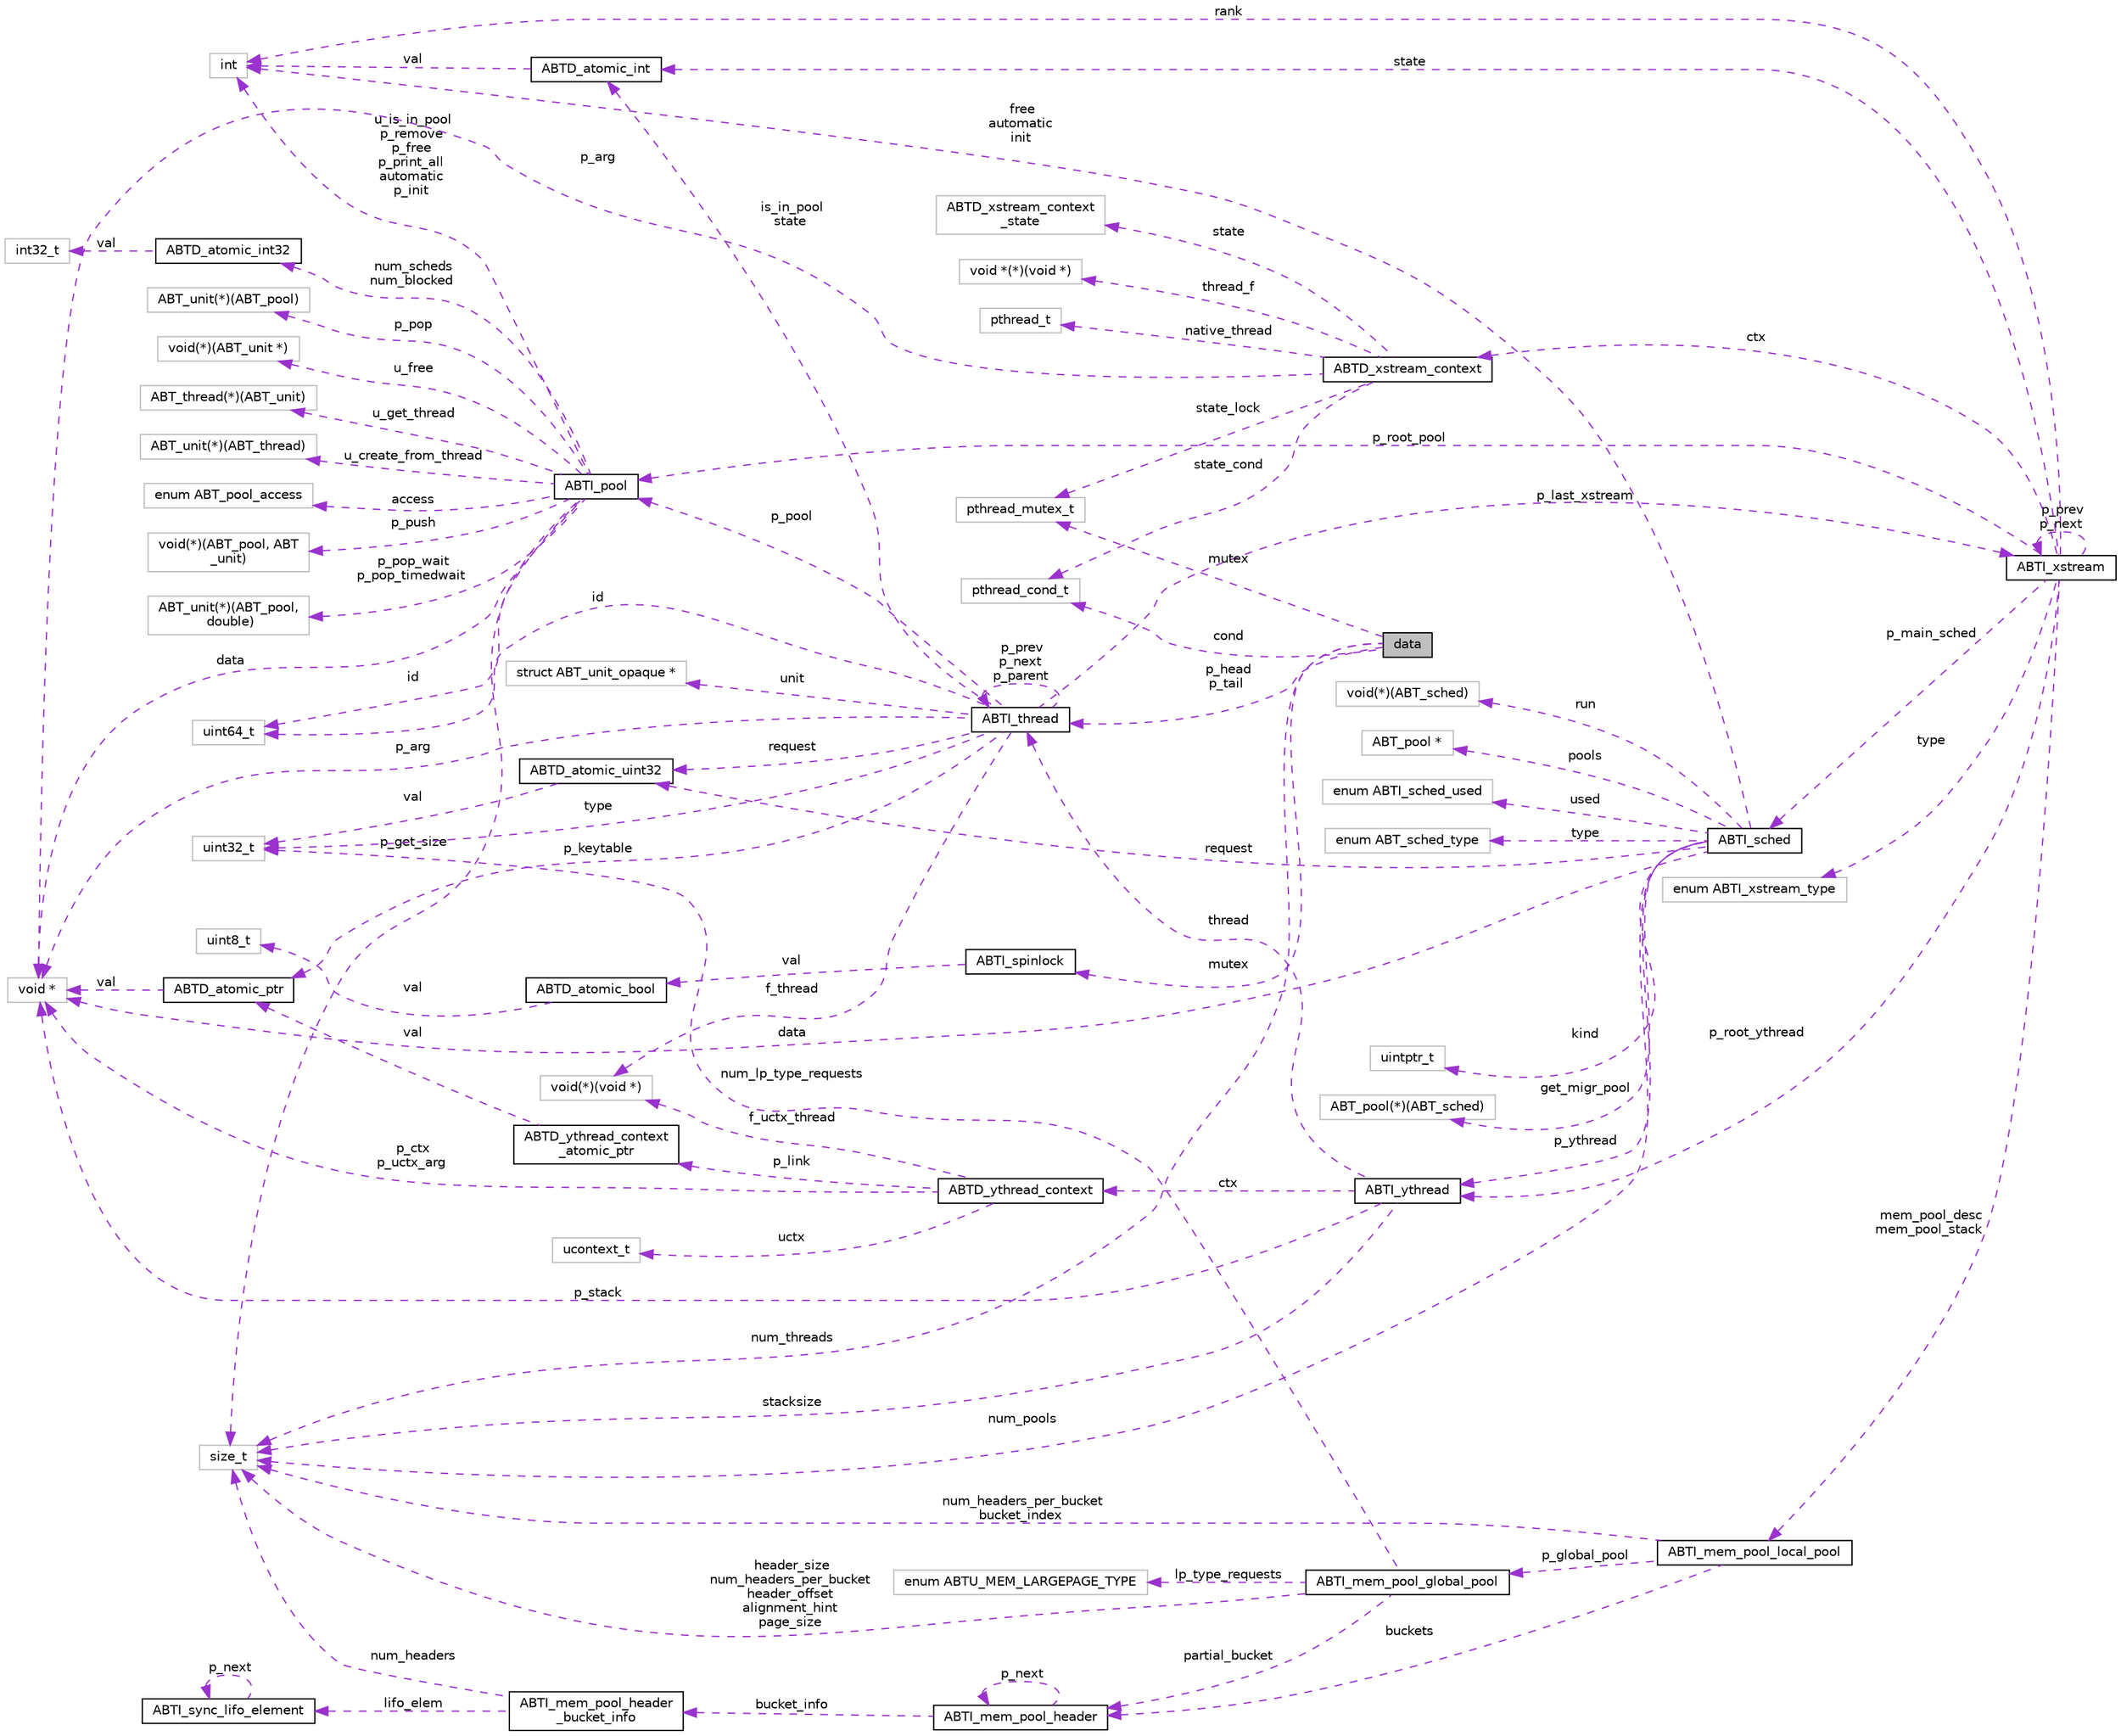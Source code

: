 digraph "data"
{
 // LATEX_PDF_SIZE
  edge [fontname="Helvetica",fontsize="10",labelfontname="Helvetica",labelfontsize="10"];
  node [fontname="Helvetica",fontsize="10",shape=record];
  rankdir="LR";
  Node1 [label="data",height=0.2,width=0.4,color="black", fillcolor="grey75", style="filled", fontcolor="black",tooltip=" "];
  Node2 -> Node1 [dir="back",color="darkorchid3",fontsize="10",style="dashed",label=" mutex" ,fontname="Helvetica"];
  Node2 [label="ABTI_spinlock",height=0.2,width=0.4,color="black", fillcolor="white", style="filled",URL="$dc/d81/structABTI__spinlock.html",tooltip=" "];
  Node3 -> Node2 [dir="back",color="darkorchid3",fontsize="10",style="dashed",label=" val" ,fontname="Helvetica"];
  Node3 [label="ABTD_atomic_bool",height=0.2,width=0.4,color="black", fillcolor="white", style="filled",URL="$df/d2c/structABTD__atomic__bool.html",tooltip=" "];
  Node4 -> Node3 [dir="back",color="darkorchid3",fontsize="10",style="dashed",label=" val" ,fontname="Helvetica"];
  Node4 [label="uint8_t",height=0.2,width=0.4,color="grey75", fillcolor="white", style="filled",tooltip=" "];
  Node5 -> Node1 [dir="back",color="darkorchid3",fontsize="10",style="dashed",label=" p_head\np_tail" ,fontname="Helvetica"];
  Node5 [label="ABTI_thread",height=0.2,width=0.4,color="black", fillcolor="white", style="filled",URL="$d3/d55/structABTI__thread.html",tooltip=" "];
  Node6 -> Node5 [dir="back",color="darkorchid3",fontsize="10",style="dashed",label=" f_thread" ,fontname="Helvetica"];
  Node6 [label="void(*)(void *)",height=0.2,width=0.4,color="grey75", fillcolor="white", style="filled",tooltip=" "];
  Node7 -> Node5 [dir="back",color="darkorchid3",fontsize="10",style="dashed",label=" id" ,fontname="Helvetica"];
  Node7 [label="uint64_t",height=0.2,width=0.4,color="grey75", fillcolor="white", style="filled",tooltip=" "];
  Node5 -> Node5 [dir="back",color="darkorchid3",fontsize="10",style="dashed",label=" p_prev\np_next\np_parent" ,fontname="Helvetica"];
  Node8 -> Node5 [dir="back",color="darkorchid3",fontsize="10",style="dashed",label=" p_pool" ,fontname="Helvetica"];
  Node8 [label="ABTI_pool",height=0.2,width=0.4,color="black", fillcolor="white", style="filled",URL="$df/d65/structABTI__pool.html",tooltip=" "];
  Node9 -> Node8 [dir="back",color="darkorchid3",fontsize="10",style="dashed",label=" u_free" ,fontname="Helvetica"];
  Node9 [label="void(*)(ABT_unit *)",height=0.2,width=0.4,color="grey75", fillcolor="white", style="filled",tooltip=" "];
  Node10 -> Node8 [dir="back",color="darkorchid3",fontsize="10",style="dashed",label=" u_get_thread" ,fontname="Helvetica"];
  Node10 [label="ABT_thread(*)(ABT_unit)",height=0.2,width=0.4,color="grey75", fillcolor="white", style="filled",tooltip=" "];
  Node11 -> Node8 [dir="back",color="darkorchid3",fontsize="10",style="dashed",label=" u_create_from_thread" ,fontname="Helvetica"];
  Node11 [label="ABT_unit(*)(ABT_thread)",height=0.2,width=0.4,color="grey75", fillcolor="white", style="filled",tooltip=" "];
  Node7 -> Node8 [dir="back",color="darkorchid3",fontsize="10",style="dashed",label=" id" ,fontname="Helvetica"];
  Node12 -> Node8 [dir="back",color="darkorchid3",fontsize="10",style="dashed",label=" access" ,fontname="Helvetica"];
  Node12 [label="enum ABT_pool_access",height=0.2,width=0.4,color="grey75", fillcolor="white", style="filled",tooltip=" "];
  Node13 -> Node8 [dir="back",color="darkorchid3",fontsize="10",style="dashed",label=" p_push" ,fontname="Helvetica"];
  Node13 [label="void(*)(ABT_pool, ABT\l_unit)",height=0.2,width=0.4,color="grey75", fillcolor="white", style="filled",tooltip=" "];
  Node14 -> Node8 [dir="back",color="darkorchid3",fontsize="10",style="dashed",label=" p_get_size" ,fontname="Helvetica"];
  Node14 [label="size_t",height=0.2,width=0.4,color="grey75", fillcolor="white", style="filled",tooltip=" "];
  Node15 -> Node8 [dir="back",color="darkorchid3",fontsize="10",style="dashed",label=" p_pop_wait\np_pop_timedwait" ,fontname="Helvetica"];
  Node15 [label="ABT_unit(*)(ABT_pool,\l double)",height=0.2,width=0.4,color="grey75", fillcolor="white", style="filled",tooltip=" "];
  Node16 -> Node8 [dir="back",color="darkorchid3",fontsize="10",style="dashed",label=" u_is_in_pool\np_remove\np_free\np_print_all\nautomatic\np_init" ,fontname="Helvetica"];
  Node16 [label="int",height=0.2,width=0.4,color="grey75", fillcolor="white", style="filled",tooltip=" "];
  Node17 -> Node8 [dir="back",color="darkorchid3",fontsize="10",style="dashed",label=" num_scheds\nnum_blocked" ,fontname="Helvetica"];
  Node17 [label="ABTD_atomic_int32",height=0.2,width=0.4,color="black", fillcolor="white", style="filled",URL="$db/d9a/structABTD__atomic__int32.html",tooltip=" "];
  Node18 -> Node17 [dir="back",color="darkorchid3",fontsize="10",style="dashed",label=" val" ,fontname="Helvetica"];
  Node18 [label="int32_t",height=0.2,width=0.4,color="grey75", fillcolor="white", style="filled",tooltip=" "];
  Node19 -> Node8 [dir="back",color="darkorchid3",fontsize="10",style="dashed",label=" p_pop" ,fontname="Helvetica"];
  Node19 [label="ABT_unit(*)(ABT_pool)",height=0.2,width=0.4,color="grey75", fillcolor="white", style="filled",tooltip=" "];
  Node20 -> Node8 [dir="back",color="darkorchid3",fontsize="10",style="dashed",label=" data" ,fontname="Helvetica"];
  Node20 [label="void *",height=0.2,width=0.4,color="grey75", fillcolor="white", style="filled",tooltip=" "];
  Node21 -> Node5 [dir="back",color="darkorchid3",fontsize="10",style="dashed",label=" p_last_xstream" ,fontname="Helvetica"];
  Node21 [label="ABTI_xstream",height=0.2,width=0.4,color="black", fillcolor="white", style="filled",URL="$dc/d3f/structABTI__xstream.html",tooltip=" "];
  Node22 -> Node21 [dir="back",color="darkorchid3",fontsize="10",style="dashed",label=" ctx" ,fontname="Helvetica"];
  Node22 [label="ABTD_xstream_context",height=0.2,width=0.4,color="black", fillcolor="white", style="filled",URL="$df/dec/structABTD__xstream__context.html",tooltip=" "];
  Node23 -> Node22 [dir="back",color="darkorchid3",fontsize="10",style="dashed",label=" state" ,fontname="Helvetica"];
  Node23 [label="ABTD_xstream_context\l_state",height=0.2,width=0.4,color="grey75", fillcolor="white", style="filled",tooltip=" "];
  Node24 -> Node22 [dir="back",color="darkorchid3",fontsize="10",style="dashed",label=" thread_f" ,fontname="Helvetica"];
  Node24 [label="void *(*)(void *)",height=0.2,width=0.4,color="grey75", fillcolor="white", style="filled",tooltip=" "];
  Node25 -> Node22 [dir="back",color="darkorchid3",fontsize="10",style="dashed",label=" state_lock" ,fontname="Helvetica"];
  Node25 [label="pthread_mutex_t",height=0.2,width=0.4,color="grey75", fillcolor="white", style="filled",tooltip=" "];
  Node26 -> Node22 [dir="back",color="darkorchid3",fontsize="10",style="dashed",label=" native_thread" ,fontname="Helvetica"];
  Node26 [label="pthread_t",height=0.2,width=0.4,color="grey75", fillcolor="white", style="filled",tooltip=" "];
  Node27 -> Node22 [dir="back",color="darkorchid3",fontsize="10",style="dashed",label=" state_cond" ,fontname="Helvetica"];
  Node27 [label="pthread_cond_t",height=0.2,width=0.4,color="grey75", fillcolor="white", style="filled",tooltip=" "];
  Node20 -> Node22 [dir="back",color="darkorchid3",fontsize="10",style="dashed",label=" p_arg" ,fontname="Helvetica"];
  Node28 -> Node21 [dir="back",color="darkorchid3",fontsize="10",style="dashed",label=" p_main_sched" ,fontname="Helvetica"];
  Node28 [label="ABTI_sched",height=0.2,width=0.4,color="black", fillcolor="white", style="filled",URL="$d0/dd5/structABTI__sched.html",tooltip=" "];
  Node29 -> Node28 [dir="back",color="darkorchid3",fontsize="10",style="dashed",label=" get_migr_pool" ,fontname="Helvetica"];
  Node29 [label="ABT_pool(*)(ABT_sched)",height=0.2,width=0.4,color="grey75", fillcolor="white", style="filled",tooltip=" "];
  Node30 -> Node28 [dir="back",color="darkorchid3",fontsize="10",style="dashed",label=" p_ythread" ,fontname="Helvetica"];
  Node30 [label="ABTI_ythread",height=0.2,width=0.4,color="black", fillcolor="white", style="filled",URL="$d5/d5f/structABTI__ythread.html",tooltip=" "];
  Node5 -> Node30 [dir="back",color="darkorchid3",fontsize="10",style="dashed",label=" thread" ,fontname="Helvetica"];
  Node14 -> Node30 [dir="back",color="darkorchid3",fontsize="10",style="dashed",label=" stacksize" ,fontname="Helvetica"];
  Node31 -> Node30 [dir="back",color="darkorchid3",fontsize="10",style="dashed",label=" ctx" ,fontname="Helvetica"];
  Node31 [label="ABTD_ythread_context",height=0.2,width=0.4,color="black", fillcolor="white", style="filled",URL="$d8/df3/structABTD__ythread__context.html",tooltip=" "];
  Node6 -> Node31 [dir="back",color="darkorchid3",fontsize="10",style="dashed",label=" f_uctx_thread" ,fontname="Helvetica"];
  Node32 -> Node31 [dir="back",color="darkorchid3",fontsize="10",style="dashed",label=" uctx" ,fontname="Helvetica"];
  Node32 [label="ucontext_t",height=0.2,width=0.4,color="grey75", fillcolor="white", style="filled",tooltip=" "];
  Node33 -> Node31 [dir="back",color="darkorchid3",fontsize="10",style="dashed",label=" p_link" ,fontname="Helvetica"];
  Node33 [label="ABTD_ythread_context\l_atomic_ptr",height=0.2,width=0.4,color="black", fillcolor="white", style="filled",URL="$d6/dfc/structABTD__ythread__context__atomic__ptr.html",tooltip=" "];
  Node34 -> Node33 [dir="back",color="darkorchid3",fontsize="10",style="dashed",label=" val" ,fontname="Helvetica"];
  Node34 [label="ABTD_atomic_ptr",height=0.2,width=0.4,color="black", fillcolor="white", style="filled",URL="$df/d5b/structABTD__atomic__ptr.html",tooltip=" "];
  Node20 -> Node34 [dir="back",color="darkorchid3",fontsize="10",style="dashed",label=" val" ,fontname="Helvetica"];
  Node20 -> Node31 [dir="back",color="darkorchid3",fontsize="10",style="dashed",label=" p_ctx\np_uctx_arg" ,fontname="Helvetica"];
  Node20 -> Node30 [dir="back",color="darkorchid3",fontsize="10",style="dashed",label=" p_stack" ,fontname="Helvetica"];
  Node14 -> Node28 [dir="back",color="darkorchid3",fontsize="10",style="dashed",label=" num_pools" ,fontname="Helvetica"];
  Node16 -> Node28 [dir="back",color="darkorchid3",fontsize="10",style="dashed",label=" free\nautomatic\ninit" ,fontname="Helvetica"];
  Node35 -> Node28 [dir="back",color="darkorchid3",fontsize="10",style="dashed",label=" run" ,fontname="Helvetica"];
  Node35 [label="void(*)(ABT_sched)",height=0.2,width=0.4,color="grey75", fillcolor="white", style="filled",tooltip=" "];
  Node36 -> Node28 [dir="back",color="darkorchid3",fontsize="10",style="dashed",label=" pools" ,fontname="Helvetica"];
  Node36 [label="ABT_pool *",height=0.2,width=0.4,color="grey75", fillcolor="white", style="filled",tooltip=" "];
  Node37 -> Node28 [dir="back",color="darkorchid3",fontsize="10",style="dashed",label=" request" ,fontname="Helvetica"];
  Node37 [label="ABTD_atomic_uint32",height=0.2,width=0.4,color="black", fillcolor="white", style="filled",URL="$db/df7/structABTD__atomic__uint32.html",tooltip=" "];
  Node38 -> Node37 [dir="back",color="darkorchid3",fontsize="10",style="dashed",label=" val" ,fontname="Helvetica"];
  Node38 [label="uint32_t",height=0.2,width=0.4,color="grey75", fillcolor="white", style="filled",tooltip=" "];
  Node39 -> Node28 [dir="back",color="darkorchid3",fontsize="10",style="dashed",label=" used" ,fontname="Helvetica"];
  Node39 [label="enum ABTI_sched_used",height=0.2,width=0.4,color="grey75", fillcolor="white", style="filled",tooltip=" "];
  Node20 -> Node28 [dir="back",color="darkorchid3",fontsize="10",style="dashed",label=" data" ,fontname="Helvetica"];
  Node40 -> Node28 [dir="back",color="darkorchid3",fontsize="10",style="dashed",label=" type" ,fontname="Helvetica"];
  Node40 [label="enum ABT_sched_type",height=0.2,width=0.4,color="grey75", fillcolor="white", style="filled",tooltip=" "];
  Node41 -> Node28 [dir="back",color="darkorchid3",fontsize="10",style="dashed",label=" kind" ,fontname="Helvetica"];
  Node41 [label="uintptr_t",height=0.2,width=0.4,color="grey75", fillcolor="white", style="filled",tooltip=" "];
  Node30 -> Node21 [dir="back",color="darkorchid3",fontsize="10",style="dashed",label=" p_root_ythread" ,fontname="Helvetica"];
  Node8 -> Node21 [dir="back",color="darkorchid3",fontsize="10",style="dashed",label=" p_root_pool" ,fontname="Helvetica"];
  Node42 -> Node21 [dir="back",color="darkorchid3",fontsize="10",style="dashed",label=" type" ,fontname="Helvetica"];
  Node42 [label="enum ABTI_xstream_type",height=0.2,width=0.4,color="grey75", fillcolor="white", style="filled",tooltip=" "];
  Node21 -> Node21 [dir="back",color="darkorchid3",fontsize="10",style="dashed",label=" p_prev\np_next" ,fontname="Helvetica"];
  Node43 -> Node21 [dir="back",color="darkorchid3",fontsize="10",style="dashed",label=" state" ,fontname="Helvetica"];
  Node43 [label="ABTD_atomic_int",height=0.2,width=0.4,color="black", fillcolor="white", style="filled",URL="$d5/df5/structABTD__atomic__int.html",tooltip=" "];
  Node16 -> Node43 [dir="back",color="darkorchid3",fontsize="10",style="dashed",label=" val" ,fontname="Helvetica"];
  Node16 -> Node21 [dir="back",color="darkorchid3",fontsize="10",style="dashed",label=" rank" ,fontname="Helvetica"];
  Node44 -> Node21 [dir="back",color="darkorchid3",fontsize="10",style="dashed",label=" mem_pool_desc\nmem_pool_stack" ,fontname="Helvetica"];
  Node44 [label="ABTI_mem_pool_local_pool",height=0.2,width=0.4,color="black", fillcolor="white", style="filled",URL="$d6/d69/structABTI__mem__pool__local__pool.html",tooltip=" "];
  Node14 -> Node44 [dir="back",color="darkorchid3",fontsize="10",style="dashed",label=" num_headers_per_bucket\nbucket_index" ,fontname="Helvetica"];
  Node45 -> Node44 [dir="back",color="darkorchid3",fontsize="10",style="dashed",label=" buckets" ,fontname="Helvetica"];
  Node45 [label="ABTI_mem_pool_header",height=0.2,width=0.4,color="black", fillcolor="white", style="filled",URL="$de/d24/structABTI__mem__pool__header.html",tooltip=" "];
  Node46 -> Node45 [dir="back",color="darkorchid3",fontsize="10",style="dashed",label=" bucket_info" ,fontname="Helvetica"];
  Node46 [label="ABTI_mem_pool_header\l_bucket_info",height=0.2,width=0.4,color="black", fillcolor="white", style="filled",URL="$d5/d6c/unionABTI__mem__pool__header__bucket__info.html",tooltip=" "];
  Node47 -> Node46 [dir="back",color="darkorchid3",fontsize="10",style="dashed",label=" lifo_elem" ,fontname="Helvetica"];
  Node47 [label="ABTI_sync_lifo_element",height=0.2,width=0.4,color="black", fillcolor="white", style="filled",URL="$de/d30/structABTI__sync__lifo__element.html",tooltip=" "];
  Node47 -> Node47 [dir="back",color="darkorchid3",fontsize="10",style="dashed",label=" p_next" ,fontname="Helvetica"];
  Node14 -> Node46 [dir="back",color="darkorchid3",fontsize="10",style="dashed",label=" num_headers" ,fontname="Helvetica"];
  Node45 -> Node45 [dir="back",color="darkorchid3",fontsize="10",style="dashed",label=" p_next" ,fontname="Helvetica"];
  Node48 -> Node44 [dir="back",color="darkorchid3",fontsize="10",style="dashed",label=" p_global_pool" ,fontname="Helvetica"];
  Node48 [label="ABTI_mem_pool_global_pool",height=0.2,width=0.4,color="black", fillcolor="white", style="filled",URL="$d7/de4/structABTI__mem__pool__global__pool.html",tooltip=" "];
  Node14 -> Node48 [dir="back",color="darkorchid3",fontsize="10",style="dashed",label=" header_size\nnum_headers_per_bucket\nheader_offset\nalignment_hint\npage_size" ,fontname="Helvetica"];
  Node38 -> Node48 [dir="back",color="darkorchid3",fontsize="10",style="dashed",label=" num_lp_type_requests" ,fontname="Helvetica"];
  Node45 -> Node48 [dir="back",color="darkorchid3",fontsize="10",style="dashed",label=" partial_bucket" ,fontname="Helvetica"];
  Node49 -> Node48 [dir="back",color="darkorchid3",fontsize="10",style="dashed",label=" lp_type_requests" ,fontname="Helvetica"];
  Node49 [label="enum ABTU_MEM_LARGEPAGE_TYPE",height=0.2,width=0.4,color="grey75", fillcolor="white", style="filled",tooltip=" "];
  Node38 -> Node5 [dir="back",color="darkorchid3",fontsize="10",style="dashed",label=" type" ,fontname="Helvetica"];
  Node43 -> Node5 [dir="back",color="darkorchid3",fontsize="10",style="dashed",label=" is_in_pool\nstate" ,fontname="Helvetica"];
  Node34 -> Node5 [dir="back",color="darkorchid3",fontsize="10",style="dashed",label=" p_keytable" ,fontname="Helvetica"];
  Node37 -> Node5 [dir="back",color="darkorchid3",fontsize="10",style="dashed",label=" request" ,fontname="Helvetica"];
  Node20 -> Node5 [dir="back",color="darkorchid3",fontsize="10",style="dashed",label=" p_arg" ,fontname="Helvetica"];
  Node50 -> Node5 [dir="back",color="darkorchid3",fontsize="10",style="dashed",label=" unit" ,fontname="Helvetica"];
  Node50 [label="struct ABT_unit_opaque *",height=0.2,width=0.4,color="grey75", fillcolor="white", style="filled",tooltip=" "];
  Node14 -> Node1 [dir="back",color="darkorchid3",fontsize="10",style="dashed",label=" num_threads" ,fontname="Helvetica"];
  Node25 -> Node1 [dir="back",color="darkorchid3",fontsize="10",style="dashed",label=" mutex" ,fontname="Helvetica"];
  Node27 -> Node1 [dir="back",color="darkorchid3",fontsize="10",style="dashed",label=" cond" ,fontname="Helvetica"];
}
